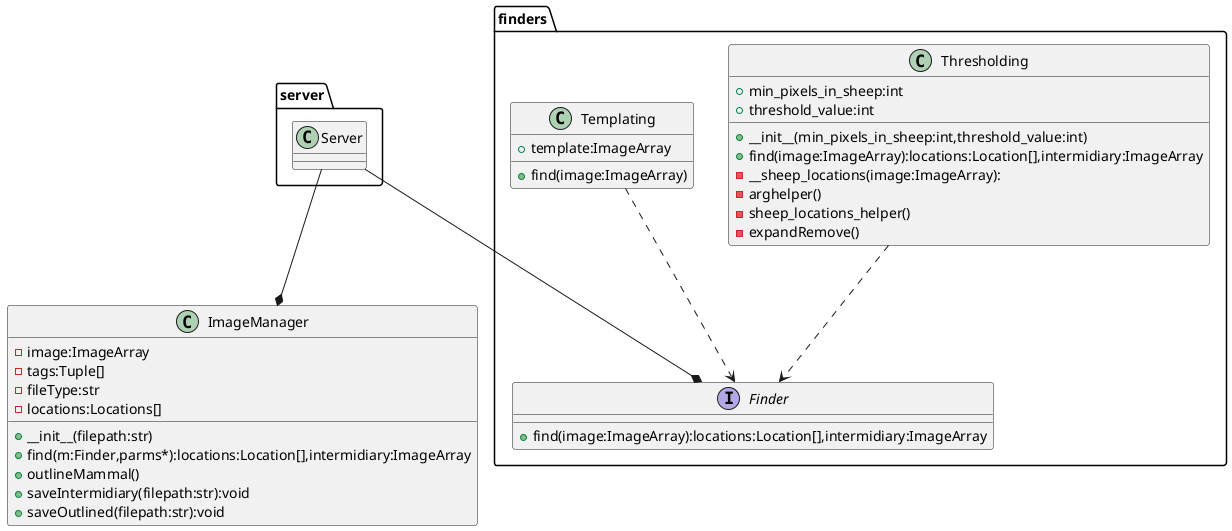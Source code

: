 @startuml
class ImageManager{
    -image:ImageArray
    -tags:Tuple[]
    -fileType:str
    -locations:Locations[]

    +__init__(filepath:str)
    +find(m:Finder,parms*):locations:Location[],intermidiary:ImageArray
    +outlineMammal()
    +saveIntermidiary(filepath:str):void
    +saveOutlined(filepath:str):void
}

package server{
    class Server{
    }
}

package finders{
    interface Finder{
        +find(image:ImageArray):locations:Location[],intermidiary:ImageArray
    }
    class Thresholding{
        +min_pixels_in_sheep:int
        +threshold_value:int
        +__init__(min_pixels_in_sheep:int,threshold_value:int)
        +find(image:ImageArray):locations:Location[],intermidiary:ImageArray
        -__sheep_locations(image:ImageArray):
        -arghelper()
        -sheep_locations_helper()
        -expandRemove()
    }
    class Templating{
        +template:ImageArray
        +find(image:ImageArray)
    }
}
Thresholding ..> Finder
Templating ..> Finder
Server --* ImageManager
Server --* Finder

@enduml

